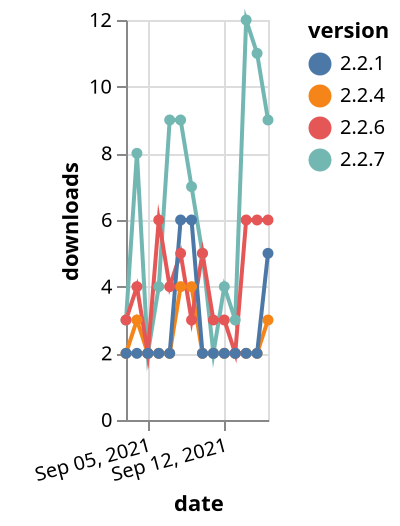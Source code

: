 {"$schema": "https://vega.github.io/schema/vega-lite/v5.json", "description": "A simple bar chart with embedded data.", "data": {"values": [{"date": "2021-09-03", "total": 3693, "delta": 2, "version": "2.2.4"}, {"date": "2021-09-04", "total": 3696, "delta": 3, "version": "2.2.4"}, {"date": "2021-09-05", "total": 3698, "delta": 2, "version": "2.2.4"}, {"date": "2021-09-06", "total": 3700, "delta": 2, "version": "2.2.4"}, {"date": "2021-09-07", "total": 3702, "delta": 2, "version": "2.2.4"}, {"date": "2021-09-08", "total": 3706, "delta": 4, "version": "2.2.4"}, {"date": "2021-09-09", "total": 3710, "delta": 4, "version": "2.2.4"}, {"date": "2021-09-10", "total": 3712, "delta": 2, "version": "2.2.4"}, {"date": "2021-09-11", "total": 3714, "delta": 2, "version": "2.2.4"}, {"date": "2021-09-12", "total": 3716, "delta": 2, "version": "2.2.4"}, {"date": "2021-09-13", "total": 3718, "delta": 2, "version": "2.2.4"}, {"date": "2021-09-14", "total": 3720, "delta": 2, "version": "2.2.4"}, {"date": "2021-09-15", "total": 3722, "delta": 2, "version": "2.2.4"}, {"date": "2021-09-16", "total": 3725, "delta": 3, "version": "2.2.4"}, {"date": "2021-09-03", "total": 4258, "delta": 3, "version": "2.2.7"}, {"date": "2021-09-04", "total": 4266, "delta": 8, "version": "2.2.7"}, {"date": "2021-09-05", "total": 4268, "delta": 2, "version": "2.2.7"}, {"date": "2021-09-06", "total": 4272, "delta": 4, "version": "2.2.7"}, {"date": "2021-09-07", "total": 4281, "delta": 9, "version": "2.2.7"}, {"date": "2021-09-08", "total": 4290, "delta": 9, "version": "2.2.7"}, {"date": "2021-09-09", "total": 4297, "delta": 7, "version": "2.2.7"}, {"date": "2021-09-10", "total": 4302, "delta": 5, "version": "2.2.7"}, {"date": "2021-09-11", "total": 4304, "delta": 2, "version": "2.2.7"}, {"date": "2021-09-12", "total": 4308, "delta": 4, "version": "2.2.7"}, {"date": "2021-09-13", "total": 4311, "delta": 3, "version": "2.2.7"}, {"date": "2021-09-14", "total": 4323, "delta": 12, "version": "2.2.7"}, {"date": "2021-09-15", "total": 4334, "delta": 11, "version": "2.2.7"}, {"date": "2021-09-16", "total": 4343, "delta": 9, "version": "2.2.7"}, {"date": "2021-09-03", "total": 4677, "delta": 3, "version": "2.2.6"}, {"date": "2021-09-04", "total": 4681, "delta": 4, "version": "2.2.6"}, {"date": "2021-09-05", "total": 4683, "delta": 2, "version": "2.2.6"}, {"date": "2021-09-06", "total": 4689, "delta": 6, "version": "2.2.6"}, {"date": "2021-09-07", "total": 4693, "delta": 4, "version": "2.2.6"}, {"date": "2021-09-08", "total": 4698, "delta": 5, "version": "2.2.6"}, {"date": "2021-09-09", "total": 4701, "delta": 3, "version": "2.2.6"}, {"date": "2021-09-10", "total": 4706, "delta": 5, "version": "2.2.6"}, {"date": "2021-09-11", "total": 4709, "delta": 3, "version": "2.2.6"}, {"date": "2021-09-12", "total": 4712, "delta": 3, "version": "2.2.6"}, {"date": "2021-09-13", "total": 4714, "delta": 2, "version": "2.2.6"}, {"date": "2021-09-14", "total": 4720, "delta": 6, "version": "2.2.6"}, {"date": "2021-09-15", "total": 4726, "delta": 6, "version": "2.2.6"}, {"date": "2021-09-16", "total": 4732, "delta": 6, "version": "2.2.6"}, {"date": "2021-09-03", "total": 4524, "delta": 2, "version": "2.2.1"}, {"date": "2021-09-04", "total": 4526, "delta": 2, "version": "2.2.1"}, {"date": "2021-09-05", "total": 4528, "delta": 2, "version": "2.2.1"}, {"date": "2021-09-06", "total": 4530, "delta": 2, "version": "2.2.1"}, {"date": "2021-09-07", "total": 4532, "delta": 2, "version": "2.2.1"}, {"date": "2021-09-08", "total": 4538, "delta": 6, "version": "2.2.1"}, {"date": "2021-09-09", "total": 4544, "delta": 6, "version": "2.2.1"}, {"date": "2021-09-10", "total": 4546, "delta": 2, "version": "2.2.1"}, {"date": "2021-09-11", "total": 4548, "delta": 2, "version": "2.2.1"}, {"date": "2021-09-12", "total": 4550, "delta": 2, "version": "2.2.1"}, {"date": "2021-09-13", "total": 4552, "delta": 2, "version": "2.2.1"}, {"date": "2021-09-14", "total": 4554, "delta": 2, "version": "2.2.1"}, {"date": "2021-09-15", "total": 4556, "delta": 2, "version": "2.2.1"}, {"date": "2021-09-16", "total": 4561, "delta": 5, "version": "2.2.1"}]}, "width": "container", "mark": {"type": "line", "point": {"filled": true}}, "encoding": {"x": {"field": "date", "type": "temporal", "timeUnit": "yearmonthdate", "title": "date", "axis": {"labelAngle": -15}}, "y": {"field": "delta", "type": "quantitative", "title": "downloads"}, "color": {"field": "version", "type": "nominal"}, "tooltip": {"field": "delta"}}}
